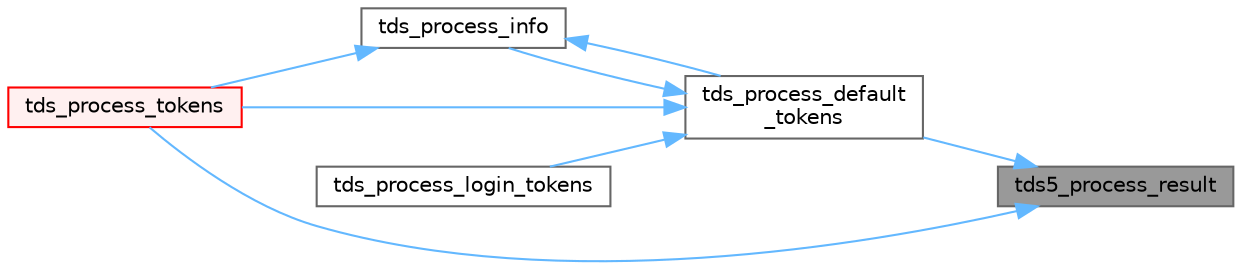 digraph "tds5_process_result"
{
 // LATEX_PDF_SIZE
  bgcolor="transparent";
  edge [fontname=Helvetica,fontsize=10,labelfontname=Helvetica,labelfontsize=10];
  node [fontname=Helvetica,fontsize=10,shape=box,height=0.2,width=0.4];
  rankdir="RL";
  Node1 [id="Node000001",label="tds5_process_result",height=0.2,width=0.4,color="gray40", fillcolor="grey60", style="filled", fontcolor="black",tooltip="tds5_process_result() is the TDS 5.0 result set processing routine."];
  Node1 -> Node2 [id="edge1_Node000001_Node000002",dir="back",color="steelblue1",style="solid",tooltip=" "];
  Node2 [id="Node000002",label="tds_process_default\l_tokens",height=0.2,width=0.4,color="grey40", fillcolor="white", style="filled",URL="$a00580.html#ga39453d084f3f780ac4602d4abf2839f7",tooltip="tds_process_default_tokens() is a catch all function that is called to process tokens not known to ot..."];
  Node2 -> Node3 [id="edge2_Node000002_Node000003",dir="back",color="steelblue1",style="solid",tooltip=" "];
  Node3 [id="Node000003",label="tds_process_info",height=0.2,width=0.4,color="grey40", fillcolor="white", style="filled",URL="$a00580.html#ga65a2316369529731732f200c190d05d6",tooltip="tds_process_info() is called for INFO, ERR, or EED tokens and is responsible for calling the CLI's me..."];
  Node3 -> Node2 [id="edge3_Node000003_Node000002",dir="back",color="steelblue1",style="solid",tooltip=" "];
  Node3 -> Node4 [id="edge4_Node000003_Node000004",dir="back",color="steelblue1",style="solid",tooltip=" "];
  Node4 [id="Node000004",label="tds_process_tokens",height=0.2,width=0.4,color="red", fillcolor="#FFF0F0", style="filled",URL="$a00580.html#gabfc9de1d1fe718818caf63a4be4035a6",tooltip="process all streams."];
  Node2 -> Node36 [id="edge5_Node000002_Node000036",dir="back",color="steelblue1",style="solid",tooltip=" "];
  Node36 [id="Node000036",label="tds_process_login_tokens",height=0.2,width=0.4,color="grey40", fillcolor="white", style="filled",URL="$a00580.html#ga93945b42d45ee28ae1296b35a1c1e9bb",tooltip="tds_process_login_tokens() is called after sending the login packet to the server."];
  Node2 -> Node4 [id="edge6_Node000002_Node000004",dir="back",color="steelblue1",style="solid",tooltip=" "];
  Node1 -> Node4 [id="edge7_Node000001_Node000004",dir="back",color="steelblue1",style="solid",tooltip=" "];
}
